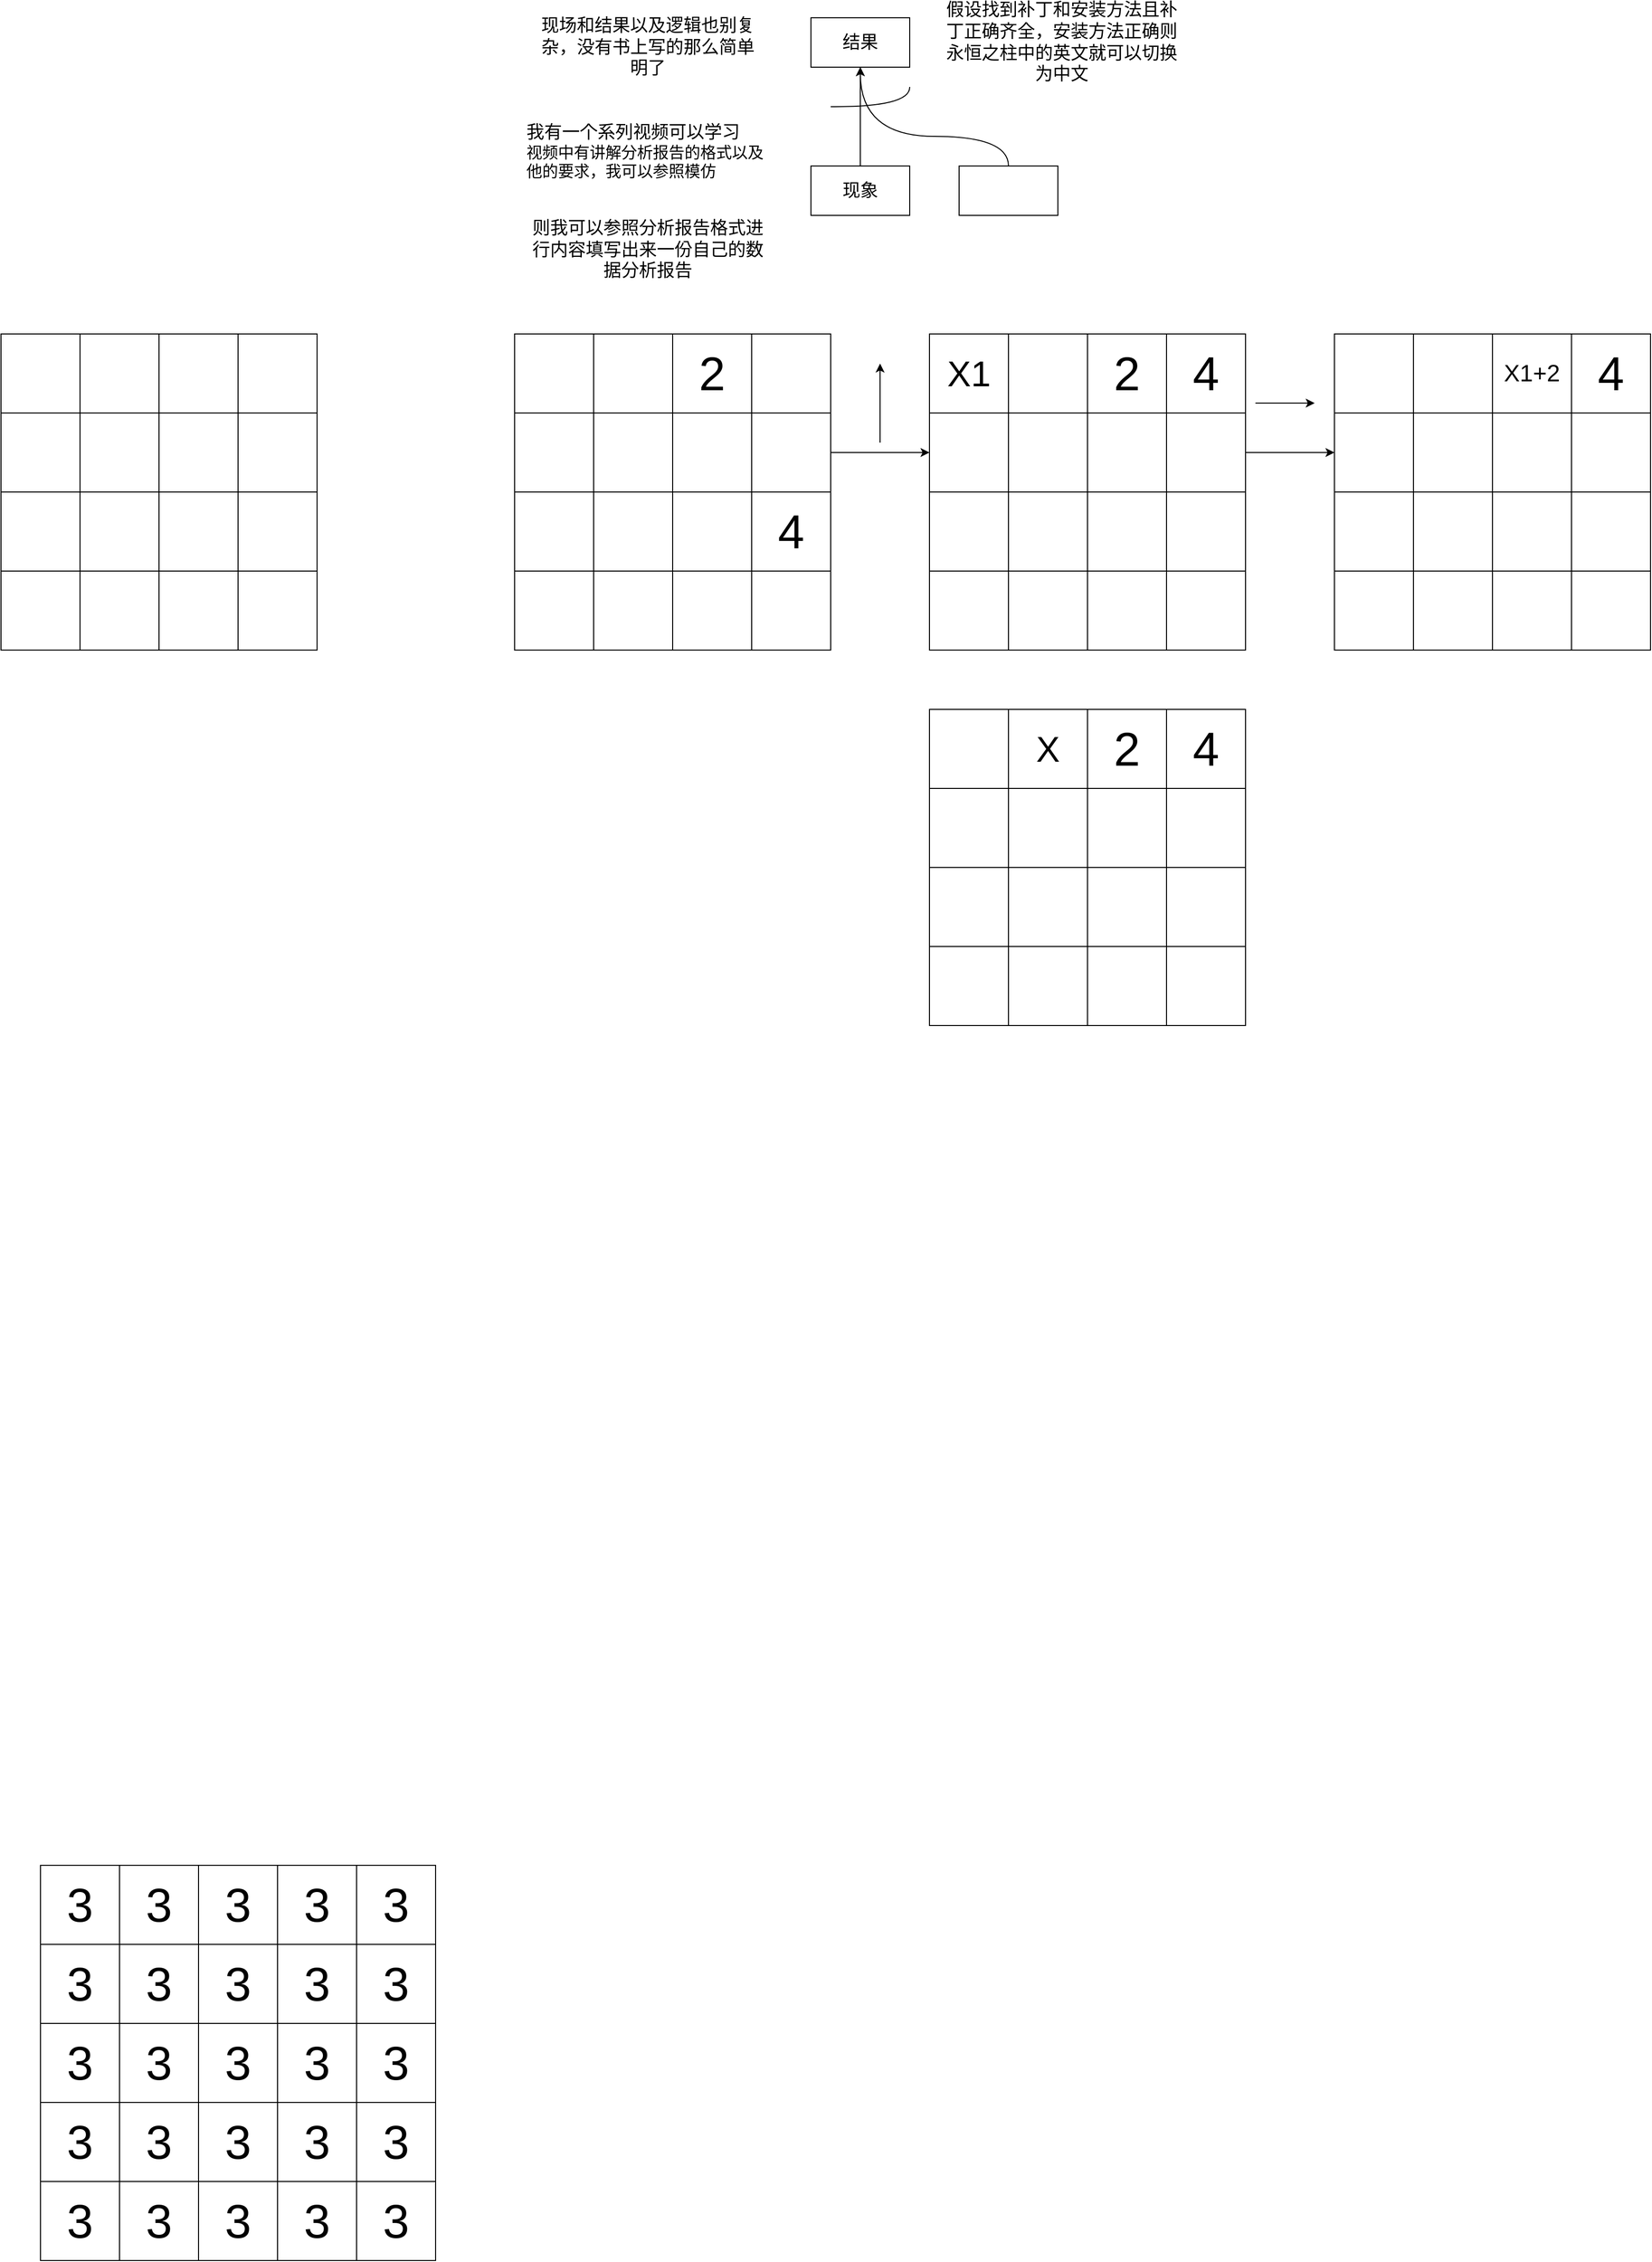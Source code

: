 <mxfile version="22.1.21" type="github">
  <diagram name="第 1 页" id="7Qjpa9ZFu0fZMU6uaSOI">
    <mxGraphModel dx="2796" dy="887" grid="1" gridSize="10" guides="1" tooltips="1" connect="1" arrows="1" fold="1" page="1" pageScale="1" pageWidth="827" pageHeight="1169" math="0" shadow="0">
      <root>
        <mxCell id="0" />
        <mxCell id="1" parent="0" />
        <mxCell id="0LUEohw0wYI0wddUHdcj-3" style="edgeStyle=orthogonalEdgeStyle;rounded=0;orthogonalLoop=1;jettySize=auto;html=1;entryX=0.5;entryY=1;entryDx=0;entryDy=0;" parent="1" source="sBUcJT7NgdSLqTTxF6SH-1" target="0LUEohw0wYI0wddUHdcj-1" edge="1">
          <mxGeometry relative="1" as="geometry" />
        </mxCell>
        <mxCell id="sBUcJT7NgdSLqTTxF6SH-1" value="&lt;font style=&quot;font-size: 18px;&quot;&gt;现象&lt;/font&gt;" style="rounded=0;whiteSpace=wrap;html=1;" parent="1" vertex="1">
          <mxGeometry x="40" y="430" width="100" height="50" as="geometry" />
        </mxCell>
        <mxCell id="0LUEohw0wYI0wddUHdcj-1" value="&lt;font style=&quot;font-size: 18px;&quot;&gt;结果&lt;/font&gt;" style="rounded=0;whiteSpace=wrap;html=1;" parent="1" vertex="1">
          <mxGeometry x="40" y="280" width="100" height="50" as="geometry" />
        </mxCell>
        <mxCell id="0LUEohw0wYI0wddUHdcj-4" style="edgeStyle=orthogonalEdgeStyle;rounded=0;orthogonalLoop=1;jettySize=auto;html=1;entryX=0.5;entryY=1;entryDx=0;entryDy=0;curved=1;" parent="1" source="0LUEohw0wYI0wddUHdcj-2" target="0LUEohw0wYI0wddUHdcj-1" edge="1">
          <mxGeometry relative="1" as="geometry">
            <Array as="points">
              <mxPoint x="240" y="400" />
              <mxPoint x="90" y="400" />
            </Array>
          </mxGeometry>
        </mxCell>
        <mxCell id="0LUEohw0wYI0wddUHdcj-2" value="" style="rounded=0;whiteSpace=wrap;html=1;" parent="1" vertex="1">
          <mxGeometry x="190" y="430" width="100" height="50" as="geometry" />
        </mxCell>
        <mxCell id="0LUEohw0wYI0wddUHdcj-5" value="" style="endArrow=none;html=1;rounded=0;edgeStyle=orthogonalEdgeStyle;curved=1;" parent="1" edge="1">
          <mxGeometry width="50" height="50" relative="1" as="geometry">
            <mxPoint x="60" y="370" as="sourcePoint" />
            <mxPoint x="140" y="350" as="targetPoint" />
          </mxGeometry>
        </mxCell>
        <mxCell id="0LUEohw0wYI0wddUHdcj-6" value="&lt;font style=&quot;font-size: 18px;&quot;&gt;假设找到补丁和安装方法且补丁正确齐全，安装方法正确则永恒之柱中的英文就可以切换为中文&lt;/font&gt;" style="text;html=1;strokeColor=none;fillColor=none;align=center;verticalAlign=middle;whiteSpace=wrap;rounded=0;" parent="1" vertex="1">
          <mxGeometry x="174" y="270" width="240" height="70" as="geometry" />
        </mxCell>
        <mxCell id="-e4Unl1jmkNUCEUF7GBw-1" value="&lt;font style=&quot;font-size: 18px;&quot;&gt;现场和结果以及逻辑也别复杂，没有书上写的那么简单明了&lt;/font&gt;" style="text;html=1;strokeColor=none;fillColor=none;align=center;verticalAlign=middle;whiteSpace=wrap;rounded=0;" parent="1" vertex="1">
          <mxGeometry x="-240" y="280" width="230" height="60" as="geometry" />
        </mxCell>
        <mxCell id="-e4Unl1jmkNUCEUF7GBw-2" value="&lt;font style=&quot;font-size: 18px;&quot;&gt;则我可以参照分析报告格式进行内容填写出来一份自己的数据分析报告&lt;/font&gt;" style="text;html=1;strokeColor=none;fillColor=none;align=center;verticalAlign=middle;whiteSpace=wrap;rounded=0;" parent="1" vertex="1">
          <mxGeometry x="-250" y="480" width="250" height="70" as="geometry" />
        </mxCell>
        <mxCell id="-e4Unl1jmkNUCEUF7GBw-3" value="&lt;div align=&quot;left&quot;&gt;&lt;font style=&quot;font-size: 18px;&quot;&gt;我有一个系列视频可以学习&lt;/font&gt;&lt;/div&gt;&lt;div align=&quot;left&quot;&gt;&lt;font size=&quot;3&quot;&gt;视频中有讲解分析报告的格式以及他的要求，我可以参照模仿&lt;br&gt;&lt;/font&gt;&lt;/div&gt;" style="text;html=1;strokeColor=none;fillColor=none;align=left;verticalAlign=middle;whiteSpace=wrap;rounded=0;" parent="1" vertex="1">
          <mxGeometry x="-250" y="380" width="250" height="70" as="geometry" />
        </mxCell>
        <mxCell id="KHfqfu53Otc5PW0wO-92-1" value="" style="whiteSpace=wrap;html=1;aspect=fixed;" parent="1" vertex="1">
          <mxGeometry x="-540" y="840" width="80" height="80" as="geometry" />
        </mxCell>
        <mxCell id="KHfqfu53Otc5PW0wO-92-2" value="" style="whiteSpace=wrap;html=1;aspect=fixed;" parent="1" vertex="1">
          <mxGeometry x="-540" y="680" width="80" height="80" as="geometry" />
        </mxCell>
        <mxCell id="KHfqfu53Otc5PW0wO-92-3" value="" style="whiteSpace=wrap;html=1;aspect=fixed;" parent="1" vertex="1">
          <mxGeometry x="-620" y="680" width="80" height="80" as="geometry" />
        </mxCell>
        <mxCell id="KHfqfu53Otc5PW0wO-92-4" value="" style="whiteSpace=wrap;html=1;aspect=fixed;" parent="1" vertex="1">
          <mxGeometry x="-700" y="680" width="80" height="80" as="geometry" />
        </mxCell>
        <mxCell id="KHfqfu53Otc5PW0wO-92-5" value="" style="whiteSpace=wrap;html=1;aspect=fixed;" parent="1" vertex="1">
          <mxGeometry x="-780" y="680" width="80" height="80" as="geometry" />
        </mxCell>
        <mxCell id="KHfqfu53Otc5PW0wO-92-6" value="" style="whiteSpace=wrap;html=1;aspect=fixed;" parent="1" vertex="1">
          <mxGeometry x="-540" y="600" width="80" height="80" as="geometry" />
        </mxCell>
        <mxCell id="KHfqfu53Otc5PW0wO-92-7" value="" style="whiteSpace=wrap;html=1;aspect=fixed;" parent="1" vertex="1">
          <mxGeometry x="-620" y="600" width="80" height="80" as="geometry" />
        </mxCell>
        <mxCell id="KHfqfu53Otc5PW0wO-92-8" value="" style="whiteSpace=wrap;html=1;aspect=fixed;" parent="1" vertex="1">
          <mxGeometry x="-700" y="600" width="80" height="80" as="geometry" />
        </mxCell>
        <mxCell id="KHfqfu53Otc5PW0wO-92-9" value="" style="whiteSpace=wrap;html=1;aspect=fixed;" parent="1" vertex="1">
          <mxGeometry x="-780" y="600" width="80" height="80" as="geometry" />
        </mxCell>
        <mxCell id="KHfqfu53Otc5PW0wO-92-10" value="" style="whiteSpace=wrap;html=1;aspect=fixed;" parent="1" vertex="1">
          <mxGeometry x="-620" y="840" width="80" height="80" as="geometry" />
        </mxCell>
        <mxCell id="KHfqfu53Otc5PW0wO-92-11" value="" style="whiteSpace=wrap;html=1;aspect=fixed;" parent="1" vertex="1">
          <mxGeometry x="-700" y="840" width="80" height="80" as="geometry" />
        </mxCell>
        <mxCell id="KHfqfu53Otc5PW0wO-92-12" value="" style="whiteSpace=wrap;html=1;aspect=fixed;" parent="1" vertex="1">
          <mxGeometry x="-780" y="840" width="80" height="80" as="geometry" />
        </mxCell>
        <mxCell id="KHfqfu53Otc5PW0wO-92-13" value="" style="whiteSpace=wrap;html=1;aspect=fixed;" parent="1" vertex="1">
          <mxGeometry x="-540" y="760" width="80" height="80" as="geometry" />
        </mxCell>
        <mxCell id="KHfqfu53Otc5PW0wO-92-14" value="" style="whiteSpace=wrap;html=1;aspect=fixed;" parent="1" vertex="1">
          <mxGeometry x="-620" y="760" width="80" height="80" as="geometry" />
        </mxCell>
        <mxCell id="KHfqfu53Otc5PW0wO-92-15" value="" style="whiteSpace=wrap;html=1;aspect=fixed;" parent="1" vertex="1">
          <mxGeometry x="-700" y="760" width="80" height="80" as="geometry" />
        </mxCell>
        <mxCell id="KHfqfu53Otc5PW0wO-92-16" value="" style="whiteSpace=wrap;html=1;aspect=fixed;" parent="1" vertex="1">
          <mxGeometry x="-780" y="760" width="80" height="80" as="geometry" />
        </mxCell>
        <mxCell id="KHfqfu53Otc5PW0wO-92-17" value="" style="whiteSpace=wrap;html=1;aspect=fixed;" parent="1" vertex="1">
          <mxGeometry x="-20" y="840" width="80" height="80" as="geometry" />
        </mxCell>
        <mxCell id="KHfqfu53Otc5PW0wO-92-85" style="edgeStyle=orthogonalEdgeStyle;rounded=0;orthogonalLoop=1;jettySize=auto;html=1;entryX=0;entryY=0.5;entryDx=0;entryDy=0;" parent="1" source="KHfqfu53Otc5PW0wO-92-18" target="KHfqfu53Otc5PW0wO-92-38" edge="1">
          <mxGeometry relative="1" as="geometry" />
        </mxCell>
        <mxCell id="KHfqfu53Otc5PW0wO-92-18" value="" style="whiteSpace=wrap;html=1;aspect=fixed;" parent="1" vertex="1">
          <mxGeometry x="-20" y="680" width="80" height="80" as="geometry" />
        </mxCell>
        <mxCell id="KHfqfu53Otc5PW0wO-92-19" value="" style="whiteSpace=wrap;html=1;aspect=fixed;" parent="1" vertex="1">
          <mxGeometry x="-100" y="680" width="80" height="80" as="geometry" />
        </mxCell>
        <mxCell id="KHfqfu53Otc5PW0wO-92-20" value="" style="whiteSpace=wrap;html=1;aspect=fixed;" parent="1" vertex="1">
          <mxGeometry x="-180" y="680" width="80" height="80" as="geometry" />
        </mxCell>
        <mxCell id="KHfqfu53Otc5PW0wO-92-21" value="" style="whiteSpace=wrap;html=1;aspect=fixed;" parent="1" vertex="1">
          <mxGeometry x="-260" y="680" width="80" height="80" as="geometry" />
        </mxCell>
        <mxCell id="KHfqfu53Otc5PW0wO-92-22" value="" style="whiteSpace=wrap;html=1;aspect=fixed;" parent="1" vertex="1">
          <mxGeometry x="-20" y="600" width="80" height="80" as="geometry" />
        </mxCell>
        <mxCell id="KHfqfu53Otc5PW0wO-92-23" value="&lt;font style=&quot;font-size: 48px;&quot;&gt;2&lt;/font&gt;" style="whiteSpace=wrap;html=1;aspect=fixed;" parent="1" vertex="1">
          <mxGeometry x="-100" y="600" width="80" height="80" as="geometry" />
        </mxCell>
        <mxCell id="KHfqfu53Otc5PW0wO-92-24" value="" style="whiteSpace=wrap;html=1;aspect=fixed;" parent="1" vertex="1">
          <mxGeometry x="-180" y="600" width="80" height="80" as="geometry" />
        </mxCell>
        <mxCell id="KHfqfu53Otc5PW0wO-92-25" value="" style="whiteSpace=wrap;html=1;aspect=fixed;" parent="1" vertex="1">
          <mxGeometry x="-260" y="600" width="80" height="80" as="geometry" />
        </mxCell>
        <mxCell id="KHfqfu53Otc5PW0wO-92-26" value="" style="whiteSpace=wrap;html=1;aspect=fixed;" parent="1" vertex="1">
          <mxGeometry x="-100" y="840" width="80" height="80" as="geometry" />
        </mxCell>
        <mxCell id="KHfqfu53Otc5PW0wO-92-27" value="" style="whiteSpace=wrap;html=1;aspect=fixed;" parent="1" vertex="1">
          <mxGeometry x="-180" y="840" width="80" height="80" as="geometry" />
        </mxCell>
        <mxCell id="KHfqfu53Otc5PW0wO-92-28" value="" style="whiteSpace=wrap;html=1;aspect=fixed;" parent="1" vertex="1">
          <mxGeometry x="-260" y="840" width="80" height="80" as="geometry" />
        </mxCell>
        <mxCell id="KHfqfu53Otc5PW0wO-92-29" value="&lt;font style=&quot;font-size: 48px;&quot;&gt;4&lt;/font&gt;" style="whiteSpace=wrap;html=1;aspect=fixed;" parent="1" vertex="1">
          <mxGeometry x="-20" y="760" width="80" height="80" as="geometry" />
        </mxCell>
        <mxCell id="KHfqfu53Otc5PW0wO-92-30" value="" style="whiteSpace=wrap;html=1;aspect=fixed;" parent="1" vertex="1">
          <mxGeometry x="-100" y="760" width="80" height="80" as="geometry" />
        </mxCell>
        <mxCell id="KHfqfu53Otc5PW0wO-92-31" value="" style="whiteSpace=wrap;html=1;aspect=fixed;" parent="1" vertex="1">
          <mxGeometry x="-180" y="760" width="80" height="80" as="geometry" />
        </mxCell>
        <mxCell id="KHfqfu53Otc5PW0wO-92-32" value="" style="whiteSpace=wrap;html=1;aspect=fixed;" parent="1" vertex="1">
          <mxGeometry x="-260" y="760" width="80" height="80" as="geometry" />
        </mxCell>
        <mxCell id="KHfqfu53Otc5PW0wO-92-34" value="" style="whiteSpace=wrap;html=1;aspect=fixed;" parent="1" vertex="1">
          <mxGeometry x="400" y="840" width="80" height="80" as="geometry" />
        </mxCell>
        <mxCell id="KHfqfu53Otc5PW0wO-92-84" style="edgeStyle=orthogonalEdgeStyle;rounded=0;orthogonalLoop=1;jettySize=auto;html=1;entryX=0;entryY=0.5;entryDx=0;entryDy=0;" parent="1" source="KHfqfu53Otc5PW0wO-92-35" target="KHfqfu53Otc5PW0wO-92-72" edge="1">
          <mxGeometry relative="1" as="geometry" />
        </mxCell>
        <mxCell id="KHfqfu53Otc5PW0wO-92-35" value="" style="whiteSpace=wrap;html=1;aspect=fixed;" parent="1" vertex="1">
          <mxGeometry x="400" y="680" width="80" height="80" as="geometry" />
        </mxCell>
        <mxCell id="KHfqfu53Otc5PW0wO-92-36" value="" style="whiteSpace=wrap;html=1;aspect=fixed;" parent="1" vertex="1">
          <mxGeometry x="320" y="680" width="80" height="80" as="geometry" />
        </mxCell>
        <mxCell id="KHfqfu53Otc5PW0wO-92-37" value="" style="whiteSpace=wrap;html=1;aspect=fixed;" parent="1" vertex="1">
          <mxGeometry x="240" y="680" width="80" height="80" as="geometry" />
        </mxCell>
        <mxCell id="KHfqfu53Otc5PW0wO-92-38" value="" style="whiteSpace=wrap;html=1;aspect=fixed;" parent="1" vertex="1">
          <mxGeometry x="160" y="680" width="80" height="80" as="geometry" />
        </mxCell>
        <mxCell id="KHfqfu53Otc5PW0wO-92-39" value="&lt;font style=&quot;font-size: 48px;&quot;&gt;4&lt;/font&gt;" style="whiteSpace=wrap;html=1;aspect=fixed;" parent="1" vertex="1">
          <mxGeometry x="400" y="600" width="80" height="80" as="geometry" />
        </mxCell>
        <mxCell id="KHfqfu53Otc5PW0wO-92-40" value="&lt;font style=&quot;font-size: 48px;&quot;&gt;2&lt;/font&gt;" style="whiteSpace=wrap;html=1;aspect=fixed;" parent="1" vertex="1">
          <mxGeometry x="320" y="600" width="80" height="80" as="geometry" />
        </mxCell>
        <mxCell id="KHfqfu53Otc5PW0wO-92-41" value="" style="whiteSpace=wrap;html=1;aspect=fixed;" parent="1" vertex="1">
          <mxGeometry x="240" y="600" width="80" height="80" as="geometry" />
        </mxCell>
        <mxCell id="KHfqfu53Otc5PW0wO-92-42" value="&lt;font style=&quot;font-size: 36px;&quot;&gt;X1&lt;/font&gt;" style="whiteSpace=wrap;html=1;aspect=fixed;" parent="1" vertex="1">
          <mxGeometry x="160" y="600" width="80" height="80" as="geometry" />
        </mxCell>
        <mxCell id="KHfqfu53Otc5PW0wO-92-43" value="" style="whiteSpace=wrap;html=1;aspect=fixed;" parent="1" vertex="1">
          <mxGeometry x="320" y="840" width="80" height="80" as="geometry" />
        </mxCell>
        <mxCell id="KHfqfu53Otc5PW0wO-92-44" value="" style="whiteSpace=wrap;html=1;aspect=fixed;" parent="1" vertex="1">
          <mxGeometry x="240" y="840" width="80" height="80" as="geometry" />
        </mxCell>
        <mxCell id="KHfqfu53Otc5PW0wO-92-45" value="" style="whiteSpace=wrap;html=1;aspect=fixed;" parent="1" vertex="1">
          <mxGeometry x="160" y="840" width="80" height="80" as="geometry" />
        </mxCell>
        <mxCell id="KHfqfu53Otc5PW0wO-92-46" value="" style="whiteSpace=wrap;html=1;aspect=fixed;" parent="1" vertex="1">
          <mxGeometry x="400" y="760" width="80" height="80" as="geometry" />
        </mxCell>
        <mxCell id="KHfqfu53Otc5PW0wO-92-47" value="" style="whiteSpace=wrap;html=1;aspect=fixed;" parent="1" vertex="1">
          <mxGeometry x="320" y="760" width="80" height="80" as="geometry" />
        </mxCell>
        <mxCell id="KHfqfu53Otc5PW0wO-92-48" value="" style="whiteSpace=wrap;html=1;aspect=fixed;" parent="1" vertex="1">
          <mxGeometry x="240" y="760" width="80" height="80" as="geometry" />
        </mxCell>
        <mxCell id="KHfqfu53Otc5PW0wO-92-49" value="" style="whiteSpace=wrap;html=1;aspect=fixed;" parent="1" vertex="1">
          <mxGeometry x="160" y="760" width="80" height="80" as="geometry" />
        </mxCell>
        <mxCell id="KHfqfu53Otc5PW0wO-92-51" value="" style="whiteSpace=wrap;html=1;aspect=fixed;" parent="1" vertex="1">
          <mxGeometry x="400" y="1220" width="80" height="80" as="geometry" />
        </mxCell>
        <mxCell id="KHfqfu53Otc5PW0wO-92-52" value="" style="whiteSpace=wrap;html=1;aspect=fixed;" parent="1" vertex="1">
          <mxGeometry x="400" y="1060" width="80" height="80" as="geometry" />
        </mxCell>
        <mxCell id="KHfqfu53Otc5PW0wO-92-53" value="" style="whiteSpace=wrap;html=1;aspect=fixed;" parent="1" vertex="1">
          <mxGeometry x="320" y="1060" width="80" height="80" as="geometry" />
        </mxCell>
        <mxCell id="KHfqfu53Otc5PW0wO-92-54" value="" style="whiteSpace=wrap;html=1;aspect=fixed;" parent="1" vertex="1">
          <mxGeometry x="240" y="1060" width="80" height="80" as="geometry" />
        </mxCell>
        <mxCell id="KHfqfu53Otc5PW0wO-92-55" value="" style="whiteSpace=wrap;html=1;aspect=fixed;" parent="1" vertex="1">
          <mxGeometry x="160" y="1060" width="80" height="80" as="geometry" />
        </mxCell>
        <mxCell id="KHfqfu53Otc5PW0wO-92-56" value="&lt;font style=&quot;font-size: 48px;&quot;&gt;4&lt;/font&gt;" style="whiteSpace=wrap;html=1;aspect=fixed;" parent="1" vertex="1">
          <mxGeometry x="400" y="980" width="80" height="80" as="geometry" />
        </mxCell>
        <mxCell id="KHfqfu53Otc5PW0wO-92-57" value="&lt;font style=&quot;font-size: 48px;&quot;&gt;2&lt;/font&gt;" style="whiteSpace=wrap;html=1;aspect=fixed;" parent="1" vertex="1">
          <mxGeometry x="320" y="980" width="80" height="80" as="geometry" />
        </mxCell>
        <mxCell id="KHfqfu53Otc5PW0wO-92-58" value="&lt;font style=&quot;font-size: 36px;&quot;&gt;X&lt;/font&gt;" style="whiteSpace=wrap;html=1;aspect=fixed;" parent="1" vertex="1">
          <mxGeometry x="240" y="980" width="80" height="80" as="geometry" />
        </mxCell>
        <mxCell id="KHfqfu53Otc5PW0wO-92-59" value="" style="whiteSpace=wrap;html=1;aspect=fixed;" parent="1" vertex="1">
          <mxGeometry x="160" y="980" width="80" height="80" as="geometry" />
        </mxCell>
        <mxCell id="KHfqfu53Otc5PW0wO-92-60" value="" style="whiteSpace=wrap;html=1;aspect=fixed;" parent="1" vertex="1">
          <mxGeometry x="320" y="1220" width="80" height="80" as="geometry" />
        </mxCell>
        <mxCell id="KHfqfu53Otc5PW0wO-92-61" value="" style="whiteSpace=wrap;html=1;aspect=fixed;" parent="1" vertex="1">
          <mxGeometry x="240" y="1220" width="80" height="80" as="geometry" />
        </mxCell>
        <mxCell id="KHfqfu53Otc5PW0wO-92-62" value="" style="whiteSpace=wrap;html=1;aspect=fixed;" parent="1" vertex="1">
          <mxGeometry x="160" y="1220" width="80" height="80" as="geometry" />
        </mxCell>
        <mxCell id="KHfqfu53Otc5PW0wO-92-63" value="" style="whiteSpace=wrap;html=1;aspect=fixed;" parent="1" vertex="1">
          <mxGeometry x="400" y="1140" width="80" height="80" as="geometry" />
        </mxCell>
        <mxCell id="KHfqfu53Otc5PW0wO-92-64" value="" style="whiteSpace=wrap;html=1;aspect=fixed;" parent="1" vertex="1">
          <mxGeometry x="320" y="1140" width="80" height="80" as="geometry" />
        </mxCell>
        <mxCell id="KHfqfu53Otc5PW0wO-92-65" value="" style="whiteSpace=wrap;html=1;aspect=fixed;" parent="1" vertex="1">
          <mxGeometry x="240" y="1140" width="80" height="80" as="geometry" />
        </mxCell>
        <mxCell id="KHfqfu53Otc5PW0wO-92-66" value="" style="whiteSpace=wrap;html=1;aspect=fixed;" parent="1" vertex="1">
          <mxGeometry x="160" y="1140" width="80" height="80" as="geometry" />
        </mxCell>
        <mxCell id="KHfqfu53Otc5PW0wO-92-67" value="" style="endArrow=classic;html=1;rounded=0;" parent="1" edge="1">
          <mxGeometry width="50" height="50" relative="1" as="geometry">
            <mxPoint x="110" y="710" as="sourcePoint" />
            <mxPoint x="110" y="630" as="targetPoint" />
          </mxGeometry>
        </mxCell>
        <mxCell id="KHfqfu53Otc5PW0wO-92-68" value="" style="whiteSpace=wrap;html=1;aspect=fixed;" parent="1" vertex="1">
          <mxGeometry x="810" y="840" width="80" height="80" as="geometry" />
        </mxCell>
        <mxCell id="KHfqfu53Otc5PW0wO-92-69" value="" style="whiteSpace=wrap;html=1;aspect=fixed;" parent="1" vertex="1">
          <mxGeometry x="810" y="680" width="80" height="80" as="geometry" />
        </mxCell>
        <mxCell id="KHfqfu53Otc5PW0wO-92-70" value="" style="whiteSpace=wrap;html=1;aspect=fixed;" parent="1" vertex="1">
          <mxGeometry x="730" y="680" width="80" height="80" as="geometry" />
        </mxCell>
        <mxCell id="KHfqfu53Otc5PW0wO-92-71" value="" style="whiteSpace=wrap;html=1;aspect=fixed;" parent="1" vertex="1">
          <mxGeometry x="650" y="680" width="80" height="80" as="geometry" />
        </mxCell>
        <mxCell id="KHfqfu53Otc5PW0wO-92-72" value="" style="whiteSpace=wrap;html=1;aspect=fixed;" parent="1" vertex="1">
          <mxGeometry x="570" y="680" width="80" height="80" as="geometry" />
        </mxCell>
        <mxCell id="KHfqfu53Otc5PW0wO-92-73" value="&lt;font style=&quot;font-size: 48px;&quot;&gt;4&lt;/font&gt;" style="whiteSpace=wrap;html=1;aspect=fixed;" parent="1" vertex="1">
          <mxGeometry x="810" y="600" width="80" height="80" as="geometry" />
        </mxCell>
        <mxCell id="KHfqfu53Otc5PW0wO-92-74" value="&lt;font style=&quot;font-size: 24px;&quot;&gt;X1+2&lt;/font&gt;" style="whiteSpace=wrap;html=1;aspect=fixed;" parent="1" vertex="1">
          <mxGeometry x="730" y="600" width="80" height="80" as="geometry" />
        </mxCell>
        <mxCell id="KHfqfu53Otc5PW0wO-92-75" value="" style="whiteSpace=wrap;html=1;aspect=fixed;" parent="1" vertex="1">
          <mxGeometry x="650" y="600" width="80" height="80" as="geometry" />
        </mxCell>
        <mxCell id="KHfqfu53Otc5PW0wO-92-76" value="" style="whiteSpace=wrap;html=1;aspect=fixed;" parent="1" vertex="1">
          <mxGeometry x="570" y="600" width="80" height="80" as="geometry" />
        </mxCell>
        <mxCell id="KHfqfu53Otc5PW0wO-92-77" value="" style="whiteSpace=wrap;html=1;aspect=fixed;" parent="1" vertex="1">
          <mxGeometry x="730" y="840" width="80" height="80" as="geometry" />
        </mxCell>
        <mxCell id="KHfqfu53Otc5PW0wO-92-78" value="" style="whiteSpace=wrap;html=1;aspect=fixed;" parent="1" vertex="1">
          <mxGeometry x="650" y="840" width="80" height="80" as="geometry" />
        </mxCell>
        <mxCell id="KHfqfu53Otc5PW0wO-92-79" value="" style="whiteSpace=wrap;html=1;aspect=fixed;" parent="1" vertex="1">
          <mxGeometry x="570" y="840" width="80" height="80" as="geometry" />
        </mxCell>
        <mxCell id="KHfqfu53Otc5PW0wO-92-80" value="" style="whiteSpace=wrap;html=1;aspect=fixed;" parent="1" vertex="1">
          <mxGeometry x="810" y="760" width="80" height="80" as="geometry" />
        </mxCell>
        <mxCell id="KHfqfu53Otc5PW0wO-92-81" value="" style="whiteSpace=wrap;html=1;aspect=fixed;" parent="1" vertex="1">
          <mxGeometry x="730" y="760" width="80" height="80" as="geometry" />
        </mxCell>
        <mxCell id="KHfqfu53Otc5PW0wO-92-82" value="" style="whiteSpace=wrap;html=1;aspect=fixed;" parent="1" vertex="1">
          <mxGeometry x="650" y="760" width="80" height="80" as="geometry" />
        </mxCell>
        <mxCell id="KHfqfu53Otc5PW0wO-92-83" value="" style="whiteSpace=wrap;html=1;aspect=fixed;" parent="1" vertex="1">
          <mxGeometry x="570" y="760" width="80" height="80" as="geometry" />
        </mxCell>
        <mxCell id="KHfqfu53Otc5PW0wO-92-86" value="" style="endArrow=classic;html=1;rounded=0;" parent="1" edge="1">
          <mxGeometry width="50" height="50" relative="1" as="geometry">
            <mxPoint x="490" y="670" as="sourcePoint" />
            <mxPoint x="550" y="670" as="targetPoint" />
          </mxGeometry>
        </mxCell>
        <mxCell id="owbGjKlINCqeW0hzgXh1-9" value="&lt;font style=&quot;font-size: 48px;&quot;&gt;3&lt;/font&gt;" style="whiteSpace=wrap;html=1;aspect=fixed;" vertex="1" parent="1">
          <mxGeometry x="-740" y="2150" width="80" height="80" as="geometry" />
        </mxCell>
        <mxCell id="owbGjKlINCqeW0hzgXh1-26" value="&lt;font style=&quot;font-size: 48px;&quot;&gt;3&lt;/font&gt;" style="whiteSpace=wrap;html=1;aspect=fixed;" vertex="1" parent="1">
          <mxGeometry x="-660" y="2150" width="80" height="80" as="geometry" />
        </mxCell>
        <mxCell id="owbGjKlINCqeW0hzgXh1-27" value="&lt;font style=&quot;font-size: 48px;&quot;&gt;3&lt;/font&gt;" style="whiteSpace=wrap;html=1;aspect=fixed;" vertex="1" parent="1">
          <mxGeometry x="-580" y="2150" width="80" height="80" as="geometry" />
        </mxCell>
        <mxCell id="owbGjKlINCqeW0hzgXh1-28" value="&lt;font style=&quot;font-size: 48px;&quot;&gt;3&lt;/font&gt;" style="whiteSpace=wrap;html=1;aspect=fixed;" vertex="1" parent="1">
          <mxGeometry x="-500" y="2150" width="80" height="80" as="geometry" />
        </mxCell>
        <mxCell id="owbGjKlINCqeW0hzgXh1-29" value="&lt;font style=&quot;font-size: 48px;&quot;&gt;3&lt;/font&gt;" style="whiteSpace=wrap;html=1;aspect=fixed;" vertex="1" parent="1">
          <mxGeometry x="-420" y="2150" width="80" height="80" as="geometry" />
        </mxCell>
        <mxCell id="owbGjKlINCqeW0hzgXh1-30" value="&lt;font style=&quot;font-size: 48px;&quot;&gt;3&lt;/font&gt;" style="whiteSpace=wrap;html=1;aspect=fixed;" vertex="1" parent="1">
          <mxGeometry x="-740" y="2230" width="80" height="80" as="geometry" />
        </mxCell>
        <mxCell id="owbGjKlINCqeW0hzgXh1-31" value="&lt;font style=&quot;font-size: 48px;&quot;&gt;3&lt;/font&gt;" style="whiteSpace=wrap;html=1;aspect=fixed;" vertex="1" parent="1">
          <mxGeometry x="-660" y="2230" width="80" height="80" as="geometry" />
        </mxCell>
        <mxCell id="owbGjKlINCqeW0hzgXh1-32" value="&lt;font style=&quot;font-size: 48px;&quot;&gt;3&lt;/font&gt;" style="whiteSpace=wrap;html=1;aspect=fixed;" vertex="1" parent="1">
          <mxGeometry x="-580" y="2230" width="80" height="80" as="geometry" />
        </mxCell>
        <mxCell id="owbGjKlINCqeW0hzgXh1-33" value="&lt;font style=&quot;font-size: 48px;&quot;&gt;3&lt;/font&gt;" style="whiteSpace=wrap;html=1;aspect=fixed;" vertex="1" parent="1">
          <mxGeometry x="-500" y="2230" width="80" height="80" as="geometry" />
        </mxCell>
        <mxCell id="owbGjKlINCqeW0hzgXh1-34" value="&lt;font style=&quot;font-size: 48px;&quot;&gt;3&lt;/font&gt;" style="whiteSpace=wrap;html=1;aspect=fixed;" vertex="1" parent="1">
          <mxGeometry x="-420" y="2230" width="80" height="80" as="geometry" />
        </mxCell>
        <mxCell id="owbGjKlINCqeW0hzgXh1-35" value="&lt;font style=&quot;font-size: 48px;&quot;&gt;3&lt;/font&gt;" style="whiteSpace=wrap;html=1;aspect=fixed;" vertex="1" parent="1">
          <mxGeometry x="-740" y="2310" width="80" height="80" as="geometry" />
        </mxCell>
        <mxCell id="owbGjKlINCqeW0hzgXh1-36" value="&lt;font style=&quot;font-size: 48px;&quot;&gt;3&lt;/font&gt;" style="whiteSpace=wrap;html=1;aspect=fixed;" vertex="1" parent="1">
          <mxGeometry x="-660" y="2310" width="80" height="80" as="geometry" />
        </mxCell>
        <mxCell id="owbGjKlINCqeW0hzgXh1-37" value="&lt;font style=&quot;font-size: 48px;&quot;&gt;3&lt;/font&gt;" style="whiteSpace=wrap;html=1;aspect=fixed;" vertex="1" parent="1">
          <mxGeometry x="-580" y="2310" width="80" height="80" as="geometry" />
        </mxCell>
        <mxCell id="owbGjKlINCqeW0hzgXh1-38" value="&lt;font style=&quot;font-size: 48px;&quot;&gt;3&lt;/font&gt;" style="whiteSpace=wrap;html=1;aspect=fixed;" vertex="1" parent="1">
          <mxGeometry x="-500" y="2310" width="80" height="80" as="geometry" />
        </mxCell>
        <mxCell id="owbGjKlINCqeW0hzgXh1-39" value="&lt;font style=&quot;font-size: 48px;&quot;&gt;3&lt;/font&gt;" style="whiteSpace=wrap;html=1;aspect=fixed;" vertex="1" parent="1">
          <mxGeometry x="-420" y="2310" width="80" height="80" as="geometry" />
        </mxCell>
        <mxCell id="owbGjKlINCqeW0hzgXh1-40" value="&lt;font style=&quot;font-size: 48px;&quot;&gt;3&lt;/font&gt;" style="whiteSpace=wrap;html=1;aspect=fixed;" vertex="1" parent="1">
          <mxGeometry x="-740" y="2390" width="80" height="80" as="geometry" />
        </mxCell>
        <mxCell id="owbGjKlINCqeW0hzgXh1-41" value="&lt;font style=&quot;font-size: 48px;&quot;&gt;3&lt;/font&gt;" style="whiteSpace=wrap;html=1;aspect=fixed;" vertex="1" parent="1">
          <mxGeometry x="-660" y="2390" width="80" height="80" as="geometry" />
        </mxCell>
        <mxCell id="owbGjKlINCqeW0hzgXh1-42" value="&lt;font style=&quot;font-size: 48px;&quot;&gt;3&lt;/font&gt;" style="whiteSpace=wrap;html=1;aspect=fixed;" vertex="1" parent="1">
          <mxGeometry x="-580" y="2390" width="80" height="80" as="geometry" />
        </mxCell>
        <mxCell id="owbGjKlINCqeW0hzgXh1-43" value="&lt;font style=&quot;font-size: 48px;&quot;&gt;3&lt;/font&gt;" style="whiteSpace=wrap;html=1;aspect=fixed;" vertex="1" parent="1">
          <mxGeometry x="-500" y="2390" width="80" height="80" as="geometry" />
        </mxCell>
        <mxCell id="owbGjKlINCqeW0hzgXh1-44" value="&lt;font style=&quot;font-size: 48px;&quot;&gt;3&lt;/font&gt;" style="whiteSpace=wrap;html=1;aspect=fixed;" vertex="1" parent="1">
          <mxGeometry x="-420" y="2390" width="80" height="80" as="geometry" />
        </mxCell>
        <mxCell id="owbGjKlINCqeW0hzgXh1-45" value="&lt;font style=&quot;font-size: 48px;&quot;&gt;3&lt;/font&gt;" style="whiteSpace=wrap;html=1;aspect=fixed;" vertex="1" parent="1">
          <mxGeometry x="-740" y="2470" width="80" height="80" as="geometry" />
        </mxCell>
        <mxCell id="owbGjKlINCqeW0hzgXh1-46" value="&lt;font style=&quot;font-size: 48px;&quot;&gt;3&lt;/font&gt;" style="whiteSpace=wrap;html=1;aspect=fixed;" vertex="1" parent="1">
          <mxGeometry x="-660" y="2470" width="80" height="80" as="geometry" />
        </mxCell>
        <mxCell id="owbGjKlINCqeW0hzgXh1-47" value="&lt;font style=&quot;font-size: 48px;&quot;&gt;3&lt;/font&gt;" style="whiteSpace=wrap;html=1;aspect=fixed;" vertex="1" parent="1">
          <mxGeometry x="-580" y="2470" width="80" height="80" as="geometry" />
        </mxCell>
        <mxCell id="owbGjKlINCqeW0hzgXh1-48" value="&lt;font style=&quot;font-size: 48px;&quot;&gt;3&lt;/font&gt;" style="whiteSpace=wrap;html=1;aspect=fixed;" vertex="1" parent="1">
          <mxGeometry x="-500" y="2470" width="80" height="80" as="geometry" />
        </mxCell>
        <mxCell id="owbGjKlINCqeW0hzgXh1-49" value="&lt;font style=&quot;font-size: 48px;&quot;&gt;3&lt;/font&gt;" style="whiteSpace=wrap;html=1;aspect=fixed;" vertex="1" parent="1">
          <mxGeometry x="-420" y="2470" width="80" height="80" as="geometry" />
        </mxCell>
      </root>
    </mxGraphModel>
  </diagram>
</mxfile>
